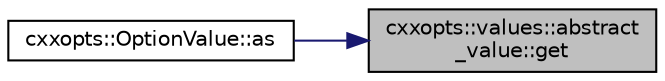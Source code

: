 digraph "cxxopts::values::abstract_value::get"
{
 // LATEX_PDF_SIZE
  edge [fontname="Helvetica",fontsize="10",labelfontname="Helvetica",labelfontsize="10"];
  node [fontname="Helvetica",fontsize="10",shape=record];
  rankdir="RL";
  Node1 [label="cxxopts::values::abstract\l_value::get",height=0.2,width=0.4,color="black", fillcolor="grey75", style="filled", fontcolor="black",tooltip=" "];
  Node1 -> Node2 [dir="back",color="midnightblue",fontsize="10",style="solid",fontname="Helvetica"];
  Node2 [label="cxxopts::OptionValue::as",height=0.2,width=0.4,color="black", fillcolor="white", style="filled",URL="$classcxxopts_1_1_option_value.html#a6953817ba21f573f4c305bda31084d1b",tooltip=" "];
}
